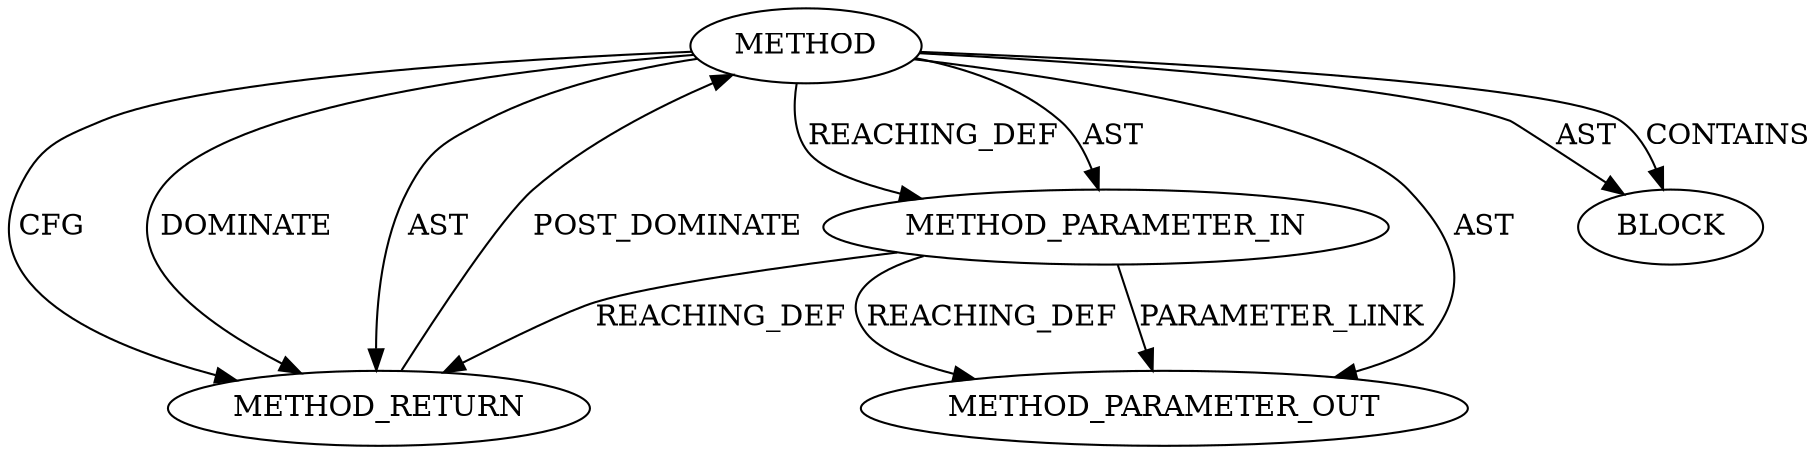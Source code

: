digraph {
  21097 [label=METHOD AST_PARENT_TYPE="NAMESPACE_BLOCK" AST_PARENT_FULL_NAME="<global>" ORDER=0 CODE="<empty>" FULL_NAME="spin_lock_bh" IS_EXTERNAL=true FILENAME="<empty>" SIGNATURE="" NAME="spin_lock_bh"]
  21100 [label=METHOD_RETURN ORDER=2 CODE="RET" TYPE_FULL_NAME="ANY" EVALUATION_STRATEGY="BY_VALUE"]
  21098 [label=METHOD_PARAMETER_IN ORDER=1 CODE="p1" IS_VARIADIC=false TYPE_FULL_NAME="ANY" EVALUATION_STRATEGY="BY_VALUE" INDEX=1 NAME="p1"]
  22447 [label=METHOD_PARAMETER_OUT ORDER=1 CODE="p1" IS_VARIADIC=false TYPE_FULL_NAME="ANY" EVALUATION_STRATEGY="BY_VALUE" INDEX=1 NAME="p1"]
  21099 [label=BLOCK ORDER=1 ARGUMENT_INDEX=1 CODE="<empty>" TYPE_FULL_NAME="ANY"]
  21097 -> 21098 [label=REACHING_DEF VARIABLE=""]
  21098 -> 21100 [label=REACHING_DEF VARIABLE="p1"]
  21097 -> 21100 [label=CFG ]
  21097 -> 21099 [label=AST ]
  21098 -> 22447 [label=REACHING_DEF VARIABLE="p1"]
  21097 -> 21098 [label=AST ]
  21097 -> 21100 [label=DOMINATE ]
  21098 -> 22447 [label=PARAMETER_LINK ]
  21097 -> 21100 [label=AST ]
  21097 -> 21099 [label=CONTAINS ]
  21097 -> 22447 [label=AST ]
  21100 -> 21097 [label=POST_DOMINATE ]
}
